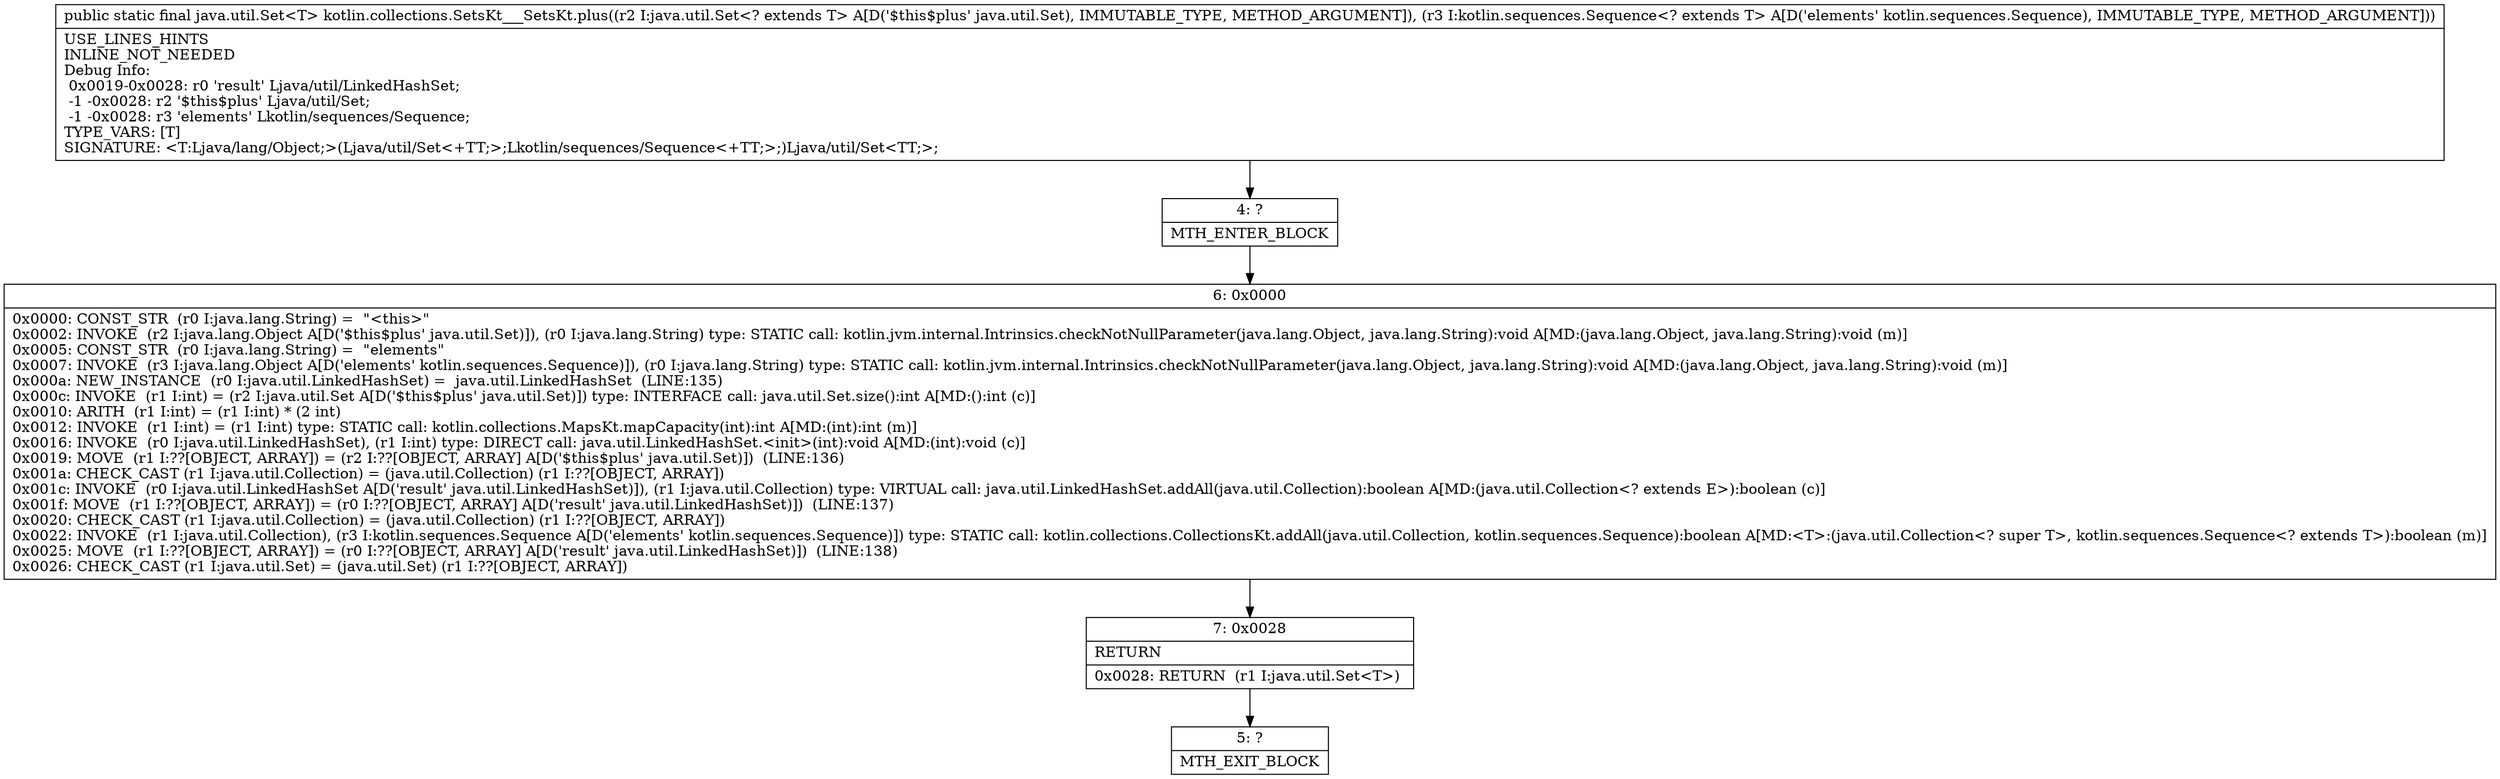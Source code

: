 digraph "CFG forkotlin.collections.SetsKt___SetsKt.plus(Ljava\/util\/Set;Lkotlin\/sequences\/Sequence;)Ljava\/util\/Set;" {
Node_4 [shape=record,label="{4\:\ ?|MTH_ENTER_BLOCK\l}"];
Node_6 [shape=record,label="{6\:\ 0x0000|0x0000: CONST_STR  (r0 I:java.lang.String) =  \"\<this\>\" \l0x0002: INVOKE  (r2 I:java.lang.Object A[D('$this$plus' java.util.Set)]), (r0 I:java.lang.String) type: STATIC call: kotlin.jvm.internal.Intrinsics.checkNotNullParameter(java.lang.Object, java.lang.String):void A[MD:(java.lang.Object, java.lang.String):void (m)]\l0x0005: CONST_STR  (r0 I:java.lang.String) =  \"elements\" \l0x0007: INVOKE  (r3 I:java.lang.Object A[D('elements' kotlin.sequences.Sequence)]), (r0 I:java.lang.String) type: STATIC call: kotlin.jvm.internal.Intrinsics.checkNotNullParameter(java.lang.Object, java.lang.String):void A[MD:(java.lang.Object, java.lang.String):void (m)]\l0x000a: NEW_INSTANCE  (r0 I:java.util.LinkedHashSet) =  java.util.LinkedHashSet  (LINE:135)\l0x000c: INVOKE  (r1 I:int) = (r2 I:java.util.Set A[D('$this$plus' java.util.Set)]) type: INTERFACE call: java.util.Set.size():int A[MD:():int (c)]\l0x0010: ARITH  (r1 I:int) = (r1 I:int) * (2 int) \l0x0012: INVOKE  (r1 I:int) = (r1 I:int) type: STATIC call: kotlin.collections.MapsKt.mapCapacity(int):int A[MD:(int):int (m)]\l0x0016: INVOKE  (r0 I:java.util.LinkedHashSet), (r1 I:int) type: DIRECT call: java.util.LinkedHashSet.\<init\>(int):void A[MD:(int):void (c)]\l0x0019: MOVE  (r1 I:??[OBJECT, ARRAY]) = (r2 I:??[OBJECT, ARRAY] A[D('$this$plus' java.util.Set)])  (LINE:136)\l0x001a: CHECK_CAST (r1 I:java.util.Collection) = (java.util.Collection) (r1 I:??[OBJECT, ARRAY]) \l0x001c: INVOKE  (r0 I:java.util.LinkedHashSet A[D('result' java.util.LinkedHashSet)]), (r1 I:java.util.Collection) type: VIRTUAL call: java.util.LinkedHashSet.addAll(java.util.Collection):boolean A[MD:(java.util.Collection\<? extends E\>):boolean (c)]\l0x001f: MOVE  (r1 I:??[OBJECT, ARRAY]) = (r0 I:??[OBJECT, ARRAY] A[D('result' java.util.LinkedHashSet)])  (LINE:137)\l0x0020: CHECK_CAST (r1 I:java.util.Collection) = (java.util.Collection) (r1 I:??[OBJECT, ARRAY]) \l0x0022: INVOKE  (r1 I:java.util.Collection), (r3 I:kotlin.sequences.Sequence A[D('elements' kotlin.sequences.Sequence)]) type: STATIC call: kotlin.collections.CollectionsKt.addAll(java.util.Collection, kotlin.sequences.Sequence):boolean A[MD:\<T\>:(java.util.Collection\<? super T\>, kotlin.sequences.Sequence\<? extends T\>):boolean (m)]\l0x0025: MOVE  (r1 I:??[OBJECT, ARRAY]) = (r0 I:??[OBJECT, ARRAY] A[D('result' java.util.LinkedHashSet)])  (LINE:138)\l0x0026: CHECK_CAST (r1 I:java.util.Set) = (java.util.Set) (r1 I:??[OBJECT, ARRAY]) \l}"];
Node_7 [shape=record,label="{7\:\ 0x0028|RETURN\l|0x0028: RETURN  (r1 I:java.util.Set\<T\>) \l}"];
Node_5 [shape=record,label="{5\:\ ?|MTH_EXIT_BLOCK\l}"];
MethodNode[shape=record,label="{public static final java.util.Set\<T\> kotlin.collections.SetsKt___SetsKt.plus((r2 I:java.util.Set\<? extends T\> A[D('$this$plus' java.util.Set), IMMUTABLE_TYPE, METHOD_ARGUMENT]), (r3 I:kotlin.sequences.Sequence\<? extends T\> A[D('elements' kotlin.sequences.Sequence), IMMUTABLE_TYPE, METHOD_ARGUMENT]))  | USE_LINES_HINTS\lINLINE_NOT_NEEDED\lDebug Info:\l  0x0019\-0x0028: r0 'result' Ljava\/util\/LinkedHashSet;\l  \-1 \-0x0028: r2 '$this$plus' Ljava\/util\/Set;\l  \-1 \-0x0028: r3 'elements' Lkotlin\/sequences\/Sequence;\lTYPE_VARS: [T]\lSIGNATURE: \<T:Ljava\/lang\/Object;\>(Ljava\/util\/Set\<+TT;\>;Lkotlin\/sequences\/Sequence\<+TT;\>;)Ljava\/util\/Set\<TT;\>;\l}"];
MethodNode -> Node_4;Node_4 -> Node_6;
Node_6 -> Node_7;
Node_7 -> Node_5;
}

